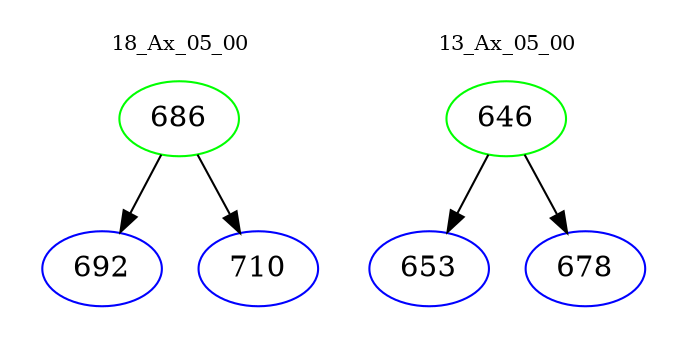 digraph{
subgraph cluster_0 {
color = white
label = "18_Ax_05_00";
fontsize=10;
T0_686 [label="686", color="green"]
T0_686 -> T0_692 [color="black"]
T0_692 [label="692", color="blue"]
T0_686 -> T0_710 [color="black"]
T0_710 [label="710", color="blue"]
}
subgraph cluster_1 {
color = white
label = "13_Ax_05_00";
fontsize=10;
T1_646 [label="646", color="green"]
T1_646 -> T1_653 [color="black"]
T1_653 [label="653", color="blue"]
T1_646 -> T1_678 [color="black"]
T1_678 [label="678", color="blue"]
}
}
